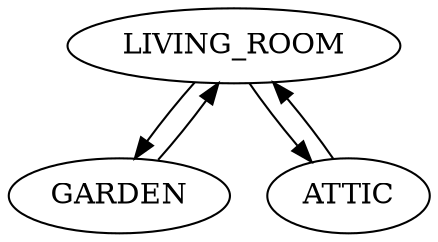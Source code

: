 digraph{
LIVING_ROOM[Label="(LIVING-ROOM (YOU ARE IN TH..."];
GARDEN[Label="(GARDEN (YOU ARE IN A BEAUT..."];
ATTIC[Label="(ATTIC (YOU ARE IN THE ATTI..."];
LIVING_ROOM->GARDEN[Label="(WEST DOOR)"];
LIVING_ROOM->ATTIC[Label="(UPSTAIRS LADDER)"];
GARDEN->LIVING_ROOM[Label="(EAST DOOR)"];
ATTIC->LIVING_ROOM[Label="(DOWNSTAIRS LADDER)"];}